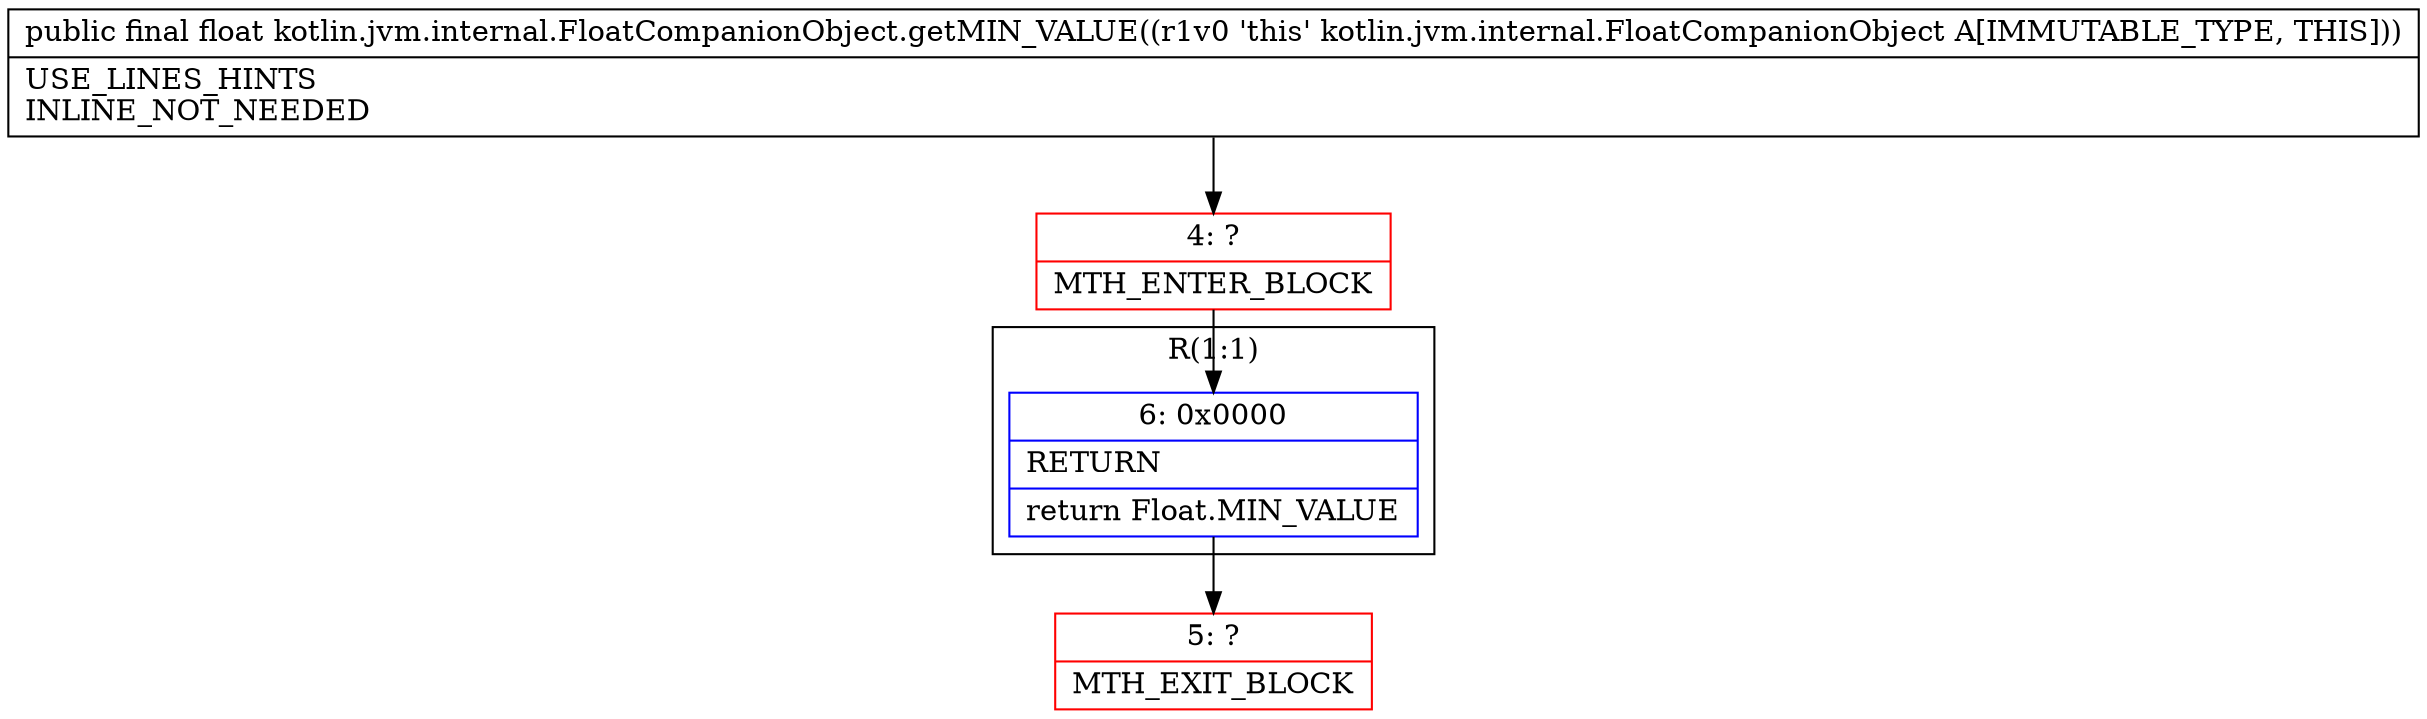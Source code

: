 digraph "CFG forkotlin.jvm.internal.FloatCompanionObject.getMIN_VALUE()F" {
subgraph cluster_Region_146077395 {
label = "R(1:1)";
node [shape=record,color=blue];
Node_6 [shape=record,label="{6\:\ 0x0000|RETURN\l|return Float.MIN_VALUE\l}"];
}
Node_4 [shape=record,color=red,label="{4\:\ ?|MTH_ENTER_BLOCK\l}"];
Node_5 [shape=record,color=red,label="{5\:\ ?|MTH_EXIT_BLOCK\l}"];
MethodNode[shape=record,label="{public final float kotlin.jvm.internal.FloatCompanionObject.getMIN_VALUE((r1v0 'this' kotlin.jvm.internal.FloatCompanionObject A[IMMUTABLE_TYPE, THIS]))  | USE_LINES_HINTS\lINLINE_NOT_NEEDED\l}"];
MethodNode -> Node_4;Node_6 -> Node_5;
Node_4 -> Node_6;
}


